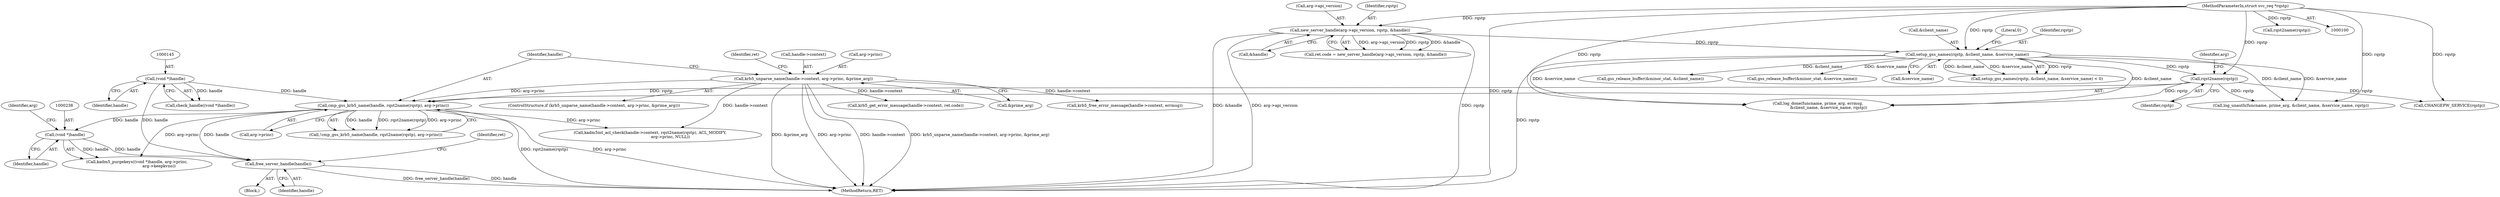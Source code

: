 digraph "0_krb5_83ed75feba32e46f736fcce0d96a0445f29b96c2_17@API" {
"1000292" [label="(Call,free_server_handle(handle))"];
"1000237" [label="(Call,(void *)handle)"];
"1000194" [label="(Call,cmp_gss_krb5_name(handle, rqst2name(rqstp), arg->princ))"];
"1000144" [label="(Call,(void *)handle)"];
"1000196" [label="(Call,rqst2name(rqstp))"];
"1000160" [label="(Call,setup_gss_names(rqstp, &client_name, &service_name))"];
"1000130" [label="(Call,new_server_handle(arg->api_version, rqstp, &handle))"];
"1000102" [label="(MethodParameterIn,struct svc_req *rqstp)"];
"1000175" [label="(Call,krb5_unparse_name(handle->context, arg->princ, &prime_arg))"];
"1000131" [label="(Call,arg->api_version)"];
"1000254" [label="(Call,krb5_get_error_message(handle->context, ret.code))"];
"1000162" [label="(Call,&client_name)"];
"1000198" [label="(Call,arg->princ)"];
"1000293" [label="(Identifier,handle)"];
"1000182" [label="(Call,&prime_arg)"];
"1000199" [label="(Identifier,arg)"];
"1000160" [label="(Call,setup_gss_names(rqstp, &client_name, &service_name))"];
"1000166" [label="(Literal,0)"];
"1000209" [label="(Call,rqst2name(rqstp))"];
"1000143" [label="(Call,check_handle((void *)handle))"];
"1000274" [label="(Call,krb5_free_error_message(handle->context, errmsg))"];
"1000197" [label="(Identifier,rqstp)"];
"1000287" [label="(Call,gss_release_buffer(&minor_stat, &service_name))"];
"1000194" [label="(Call,cmp_gss_krb5_name(handle, rqst2name(rqstp), arg->princ))"];
"1000195" [label="(Identifier,handle)"];
"1000134" [label="(Identifier,rqstp)"];
"1000135" [label="(Call,&handle)"];
"1000239" [label="(Identifier,handle)"];
"1000193" [label="(Call,!cmp_gss_krb5_name(handle, rqst2name(rqstp), arg->princ))"];
"1000174" [label="(ControlStructure,if (krb5_unparse_name(handle->context, arg->princ, &prime_arg)))"];
"1000176" [label="(Call,handle->context)"];
"1000205" [label="(Call,kadm5int_acl_check(handle->context, rqst2name(rqstp), ACL_MODIFY,\n                                arg->princ, NULL))"];
"1000126" [label="(Call,ret.code = new_server_handle(arg->api_version, rqstp, &handle))"];
"1000241" [label="(Identifier,arg)"];
"1000164" [label="(Call,&service_name)"];
"1000130" [label="(Call,new_server_handle(arg->api_version, rqstp, &handle))"];
"1000161" [label="(Identifier,rqstp)"];
"1000296" [label="(Identifier,ret)"];
"1000175" [label="(Call,krb5_unparse_name(handle->context, arg->princ, &prime_arg))"];
"1000202" [label="(Call,CHANGEPW_SERVICE(rqstp))"];
"1000292" [label="(Call,free_server_handle(handle))"];
"1000196" [label="(Call,rqst2name(rqstp))"];
"1000159" [label="(Call,setup_gss_names(rqstp, &client_name, &service_name) < 0)"];
"1000222" [label="(Call,log_unauth(funcname, prime_arg, &client_name, &service_name, rqstp))"];
"1000179" [label="(Call,arg->princ)"];
"1000102" [label="(MethodParameterIn,struct svc_req *rqstp)"];
"1000103" [label="(Block,)"];
"1000261" [label="(Call,log_done(funcname, prime_arg, errmsg,\n                 &client_name, &service_name, rqstp))"];
"1000236" [label="(Call,kadm5_purgekeys((void *)handle, arg->princ,\n                                   arg->keepkvno))"];
"1000237" [label="(Call,(void *)handle)"];
"1000144" [label="(Call,(void *)handle)"];
"1000282" [label="(Call,gss_release_buffer(&minor_stat, &client_name))"];
"1000146" [label="(Identifier,handle)"];
"1000297" [label="(MethodReturn,RET)"];
"1000187" [label="(Identifier,ret)"];
"1000292" -> "1000103"  [label="AST: "];
"1000292" -> "1000293"  [label="CFG: "];
"1000293" -> "1000292"  [label="AST: "];
"1000296" -> "1000292"  [label="CFG: "];
"1000292" -> "1000297"  [label="DDG: free_server_handle(handle)"];
"1000292" -> "1000297"  [label="DDG: handle"];
"1000237" -> "1000292"  [label="DDG: handle"];
"1000194" -> "1000292"  [label="DDG: handle"];
"1000144" -> "1000292"  [label="DDG: handle"];
"1000237" -> "1000236"  [label="AST: "];
"1000237" -> "1000239"  [label="CFG: "];
"1000238" -> "1000237"  [label="AST: "];
"1000239" -> "1000237"  [label="AST: "];
"1000241" -> "1000237"  [label="CFG: "];
"1000237" -> "1000236"  [label="DDG: handle"];
"1000194" -> "1000237"  [label="DDG: handle"];
"1000194" -> "1000193"  [label="AST: "];
"1000194" -> "1000198"  [label="CFG: "];
"1000195" -> "1000194"  [label="AST: "];
"1000196" -> "1000194"  [label="AST: "];
"1000198" -> "1000194"  [label="AST: "];
"1000193" -> "1000194"  [label="CFG: "];
"1000194" -> "1000297"  [label="DDG: rqst2name(rqstp)"];
"1000194" -> "1000297"  [label="DDG: arg->princ"];
"1000194" -> "1000193"  [label="DDG: handle"];
"1000194" -> "1000193"  [label="DDG: rqst2name(rqstp)"];
"1000194" -> "1000193"  [label="DDG: arg->princ"];
"1000144" -> "1000194"  [label="DDG: handle"];
"1000196" -> "1000194"  [label="DDG: rqstp"];
"1000175" -> "1000194"  [label="DDG: arg->princ"];
"1000194" -> "1000205"  [label="DDG: arg->princ"];
"1000194" -> "1000236"  [label="DDG: arg->princ"];
"1000144" -> "1000143"  [label="AST: "];
"1000144" -> "1000146"  [label="CFG: "];
"1000145" -> "1000144"  [label="AST: "];
"1000146" -> "1000144"  [label="AST: "];
"1000143" -> "1000144"  [label="CFG: "];
"1000144" -> "1000143"  [label="DDG: handle"];
"1000196" -> "1000197"  [label="CFG: "];
"1000197" -> "1000196"  [label="AST: "];
"1000199" -> "1000196"  [label="CFG: "];
"1000160" -> "1000196"  [label="DDG: rqstp"];
"1000102" -> "1000196"  [label="DDG: rqstp"];
"1000196" -> "1000202"  [label="DDG: rqstp"];
"1000196" -> "1000222"  [label="DDG: rqstp"];
"1000196" -> "1000261"  [label="DDG: rqstp"];
"1000160" -> "1000159"  [label="AST: "];
"1000160" -> "1000164"  [label="CFG: "];
"1000161" -> "1000160"  [label="AST: "];
"1000162" -> "1000160"  [label="AST: "];
"1000164" -> "1000160"  [label="AST: "];
"1000166" -> "1000160"  [label="CFG: "];
"1000160" -> "1000297"  [label="DDG: rqstp"];
"1000160" -> "1000159"  [label="DDG: rqstp"];
"1000160" -> "1000159"  [label="DDG: &client_name"];
"1000160" -> "1000159"  [label="DDG: &service_name"];
"1000130" -> "1000160"  [label="DDG: rqstp"];
"1000102" -> "1000160"  [label="DDG: rqstp"];
"1000160" -> "1000222"  [label="DDG: &client_name"];
"1000160" -> "1000222"  [label="DDG: &service_name"];
"1000160" -> "1000261"  [label="DDG: &client_name"];
"1000160" -> "1000261"  [label="DDG: &service_name"];
"1000160" -> "1000282"  [label="DDG: &client_name"];
"1000160" -> "1000287"  [label="DDG: &service_name"];
"1000130" -> "1000126"  [label="AST: "];
"1000130" -> "1000135"  [label="CFG: "];
"1000131" -> "1000130"  [label="AST: "];
"1000134" -> "1000130"  [label="AST: "];
"1000135" -> "1000130"  [label="AST: "];
"1000126" -> "1000130"  [label="CFG: "];
"1000130" -> "1000297"  [label="DDG: rqstp"];
"1000130" -> "1000297"  [label="DDG: &handle"];
"1000130" -> "1000297"  [label="DDG: arg->api_version"];
"1000130" -> "1000126"  [label="DDG: arg->api_version"];
"1000130" -> "1000126"  [label="DDG: rqstp"];
"1000130" -> "1000126"  [label="DDG: &handle"];
"1000102" -> "1000130"  [label="DDG: rqstp"];
"1000102" -> "1000100"  [label="AST: "];
"1000102" -> "1000297"  [label="DDG: rqstp"];
"1000102" -> "1000202"  [label="DDG: rqstp"];
"1000102" -> "1000209"  [label="DDG: rqstp"];
"1000102" -> "1000222"  [label="DDG: rqstp"];
"1000102" -> "1000261"  [label="DDG: rqstp"];
"1000175" -> "1000174"  [label="AST: "];
"1000175" -> "1000182"  [label="CFG: "];
"1000176" -> "1000175"  [label="AST: "];
"1000179" -> "1000175"  [label="AST: "];
"1000182" -> "1000175"  [label="AST: "];
"1000187" -> "1000175"  [label="CFG: "];
"1000195" -> "1000175"  [label="CFG: "];
"1000175" -> "1000297"  [label="DDG: &prime_arg"];
"1000175" -> "1000297"  [label="DDG: arg->princ"];
"1000175" -> "1000297"  [label="DDG: handle->context"];
"1000175" -> "1000297"  [label="DDG: krb5_unparse_name(handle->context, arg->princ, &prime_arg)"];
"1000175" -> "1000205"  [label="DDG: handle->context"];
"1000175" -> "1000254"  [label="DDG: handle->context"];
"1000175" -> "1000274"  [label="DDG: handle->context"];
}
